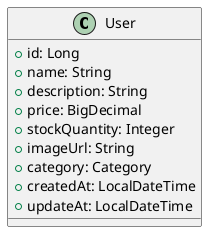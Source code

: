 @startuml
class User {
    + id: Long
    + name: String
    + description: String
    + price: BigDecimal
    + stockQuantity: Integer
    + imageUrl: String
    + category: Category
    + createdAt: LocalDateTime
    + updateAt: LocalDateTime
}
@enduml
